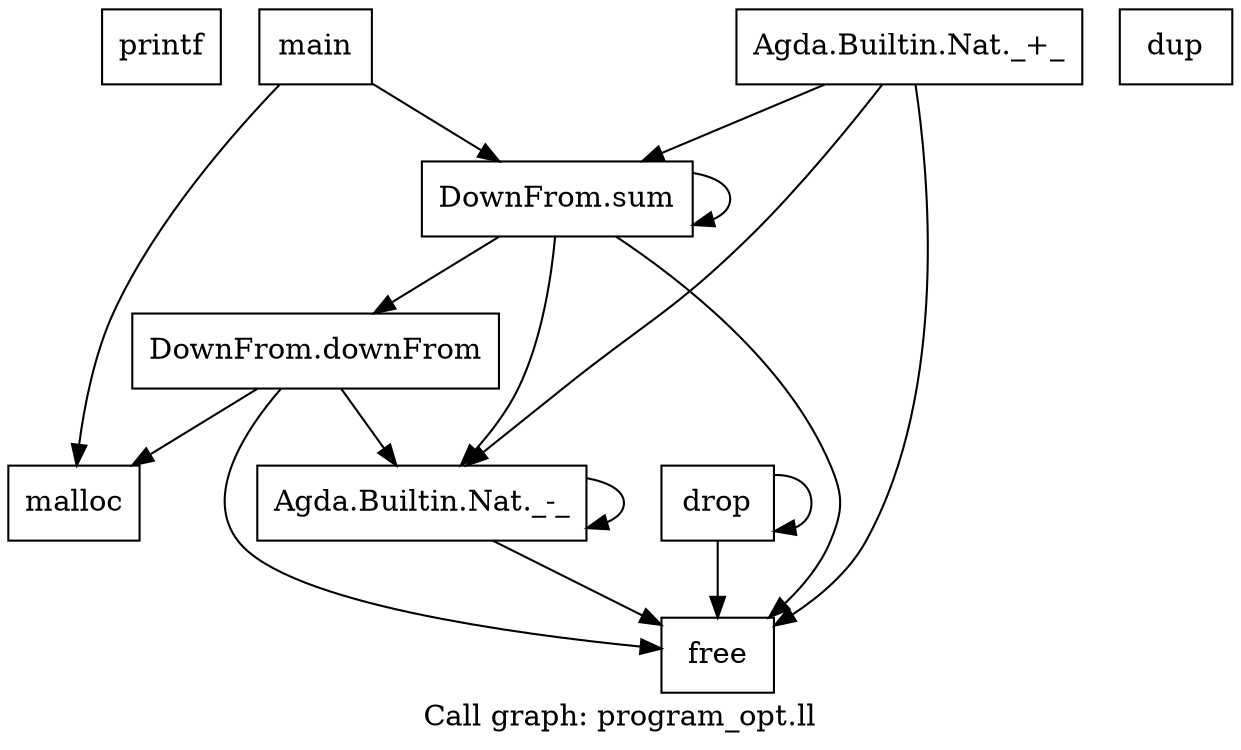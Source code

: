 digraph "Call graph: program_opt.ll" {
	label="Call graph: program_opt.ll";

	Node0x1eda280 [shape=record,label="{printf}"];
	Node0x1eda330 [shape=record,label="{malloc}"];
	Node0x1ec6da0 [shape=record,label="{free}"];
	Node0x1ede030 [shape=record,label="{DownFrom.downFrom}"];
	Node0x1ede030 -> Node0x1ede0b0;
	Node0x1ede030 -> Node0x1ec6da0;
	Node0x1ede030 -> Node0x1eda330;
	Node0x1ede360 [shape=record,label="{DownFrom.sum}"];
	Node0x1ede360 -> Node0x1ede030;
	Node0x1ede360 -> Node0x1ec6da0;
	Node0x1ede360 -> Node0x1ede0b0;
	Node0x1ede360 -> Node0x1ede360;
	Node0x1ee2180 [shape=record,label="{main}"];
	Node0x1ee2180 -> Node0x1eda330;
	Node0x1ee2180 -> Node0x1ede360;
	Node0x1ee2200 [shape=record,label="{Agda.Builtin.Nat._+_}"];
	Node0x1ee2200 -> Node0x1ede360;
	Node0x1ee2200 -> Node0x1ec6da0;
	Node0x1ee2200 -> Node0x1ede0b0;
	Node0x1ede0b0 [shape=record,label="{Agda.Builtin.Nat._-_}"];
	Node0x1ede0b0 -> Node0x1ede0b0;
	Node0x1ede0b0 -> Node0x1ec6da0;
	Node0x1ee2330 [shape=record,label="{drop}"];
	Node0x1ee2330 -> Node0x1ec6da0;
	Node0x1ee2330 -> Node0x1ee2330;
	Node0x1ee2980 [shape=record,label="{dup}"];
}
